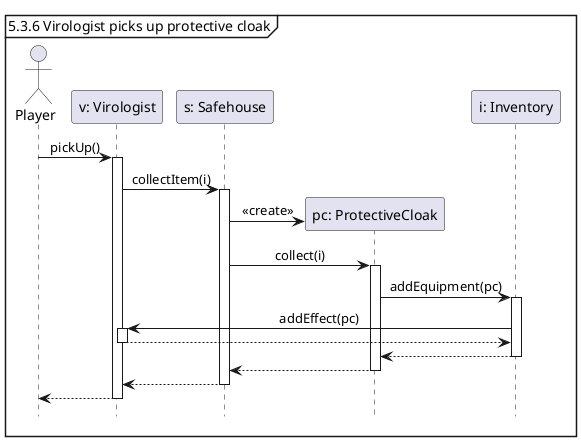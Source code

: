 @startuml
'https://plantuml.com/sequence-diagram

hide footbox
skinparam sequenceMessageAlign center

mainframe 5.3.6 Virologist picks up protective cloak

actor Player as p
participant "v: Virologist" as v
participant "s: Safehouse" as s
participant "pc: ProtectiveCloak" as pc
participant "i: Inventory" as i

p -> v ++ : pickUp()
    v -> s ++ : collectItem(i)
        s -> pc ** : <<create>>
        s -> pc ++ : collect(i)
            pc -> i ++ : addEquipment(pc)
                i -> v ++ : addEffect(pc)
                return
            return
        return
    return
return

@enduml